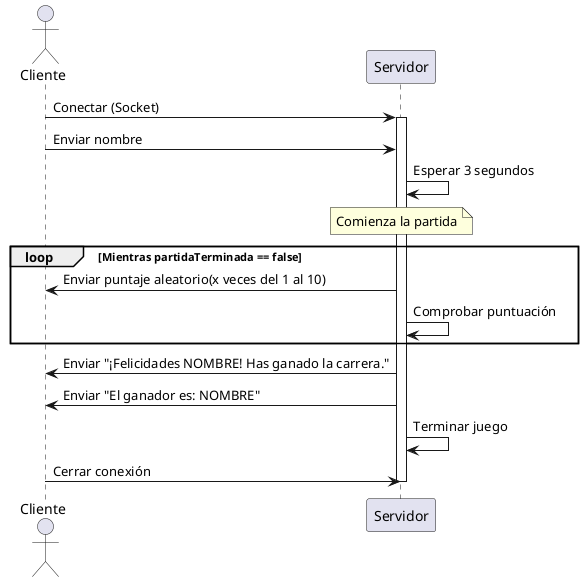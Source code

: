 

```plantuml
@startuml
actor Cliente
participant Servidor

Cliente -> Servidor: Conectar (Socket)
activate Servidor
Cliente -> Servidor: Enviar nombre


Servidor -> Servidor: Esperar 3 segundos
note over Servidor: Comienza la partida

loop Mientras partidaTerminada == false
    Servidor -> Cliente: Enviar puntaje aleatorio(x veces del 1 al 10)
    Servidor -> Servidor: Comprobar puntuación
end
        Servidor -> Cliente: Enviar "¡Felicidades NOMBRE! Has ganado la carrera."
        Servidor -> Cliente: Enviar "El ganador es: NOMBRE" 
        Servidor -> Servidor: Terminar juego

Cliente -> Servidor: Cerrar conexión
deactivate Servidor
@enduml